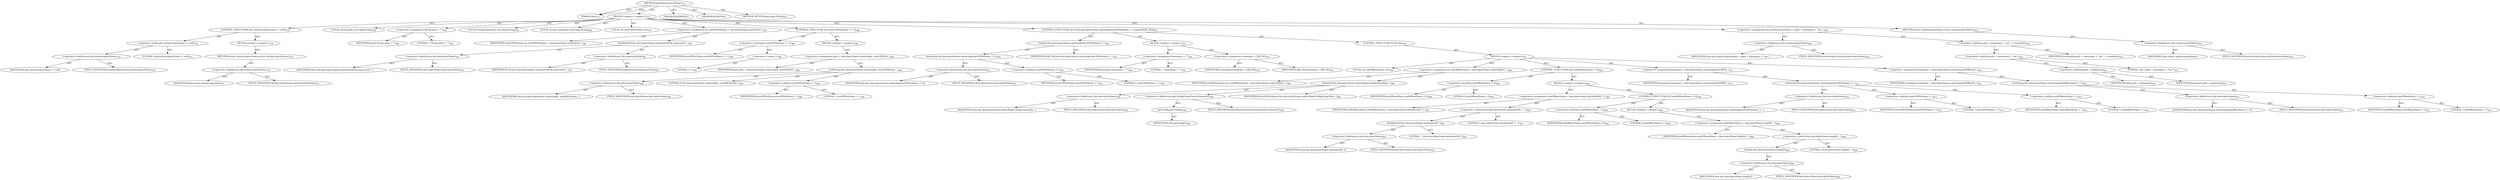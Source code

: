 digraph "getIasDescriptorName" {  
"111669149707" [label = <(METHOD,getIasDescriptorName)<SUB>375</SUB>> ]
"115964117002" [label = <(PARAM,this)<SUB>375</SUB>> ]
"25769803804" [label = <(BLOCK,&lt;empty&gt;,&lt;empty&gt;)<SUB>375</SUB>> ]
"47244640265" [label = <(CONTROL_STRUCTURE,IF,if (iasDescriptorName != null))<SUB>378</SUB>> ]
"30064771247" [label = <(&lt;operator&gt;.notEquals,iasDescriptorName != null)<SUB>378</SUB>> ]
"30064771248" [label = <(&lt;operator&gt;.fieldAccess,this.iasDescriptorName)<SUB>378</SUB>> ]
"68719476880" [label = <(IDENTIFIER,this,iasDescriptorName != null)> ]
"55834574878" [label = <(FIELD_IDENTIFIER,iasDescriptorName,iasDescriptorName)<SUB>378</SUB>> ]
"90194313248" [label = <(LITERAL,null,iasDescriptorName != null)<SUB>378</SUB>> ]
"25769803805" [label = <(BLOCK,&lt;empty&gt;,&lt;empty&gt;)<SUB>378</SUB>> ]
"146028888067" [label = <(RETURN,return iasDescriptorName;,return iasDescriptorName;)<SUB>379</SUB>> ]
"30064771249" [label = <(&lt;operator&gt;.fieldAccess,this.iasDescriptorName)<SUB>379</SUB>> ]
"68719476881" [label = <(IDENTIFIER,this,return iasDescriptorName;)> ]
"55834574879" [label = <(FIELD_IDENTIFIER,iasDescriptorName,iasDescriptorName)<SUB>379</SUB>> ]
"94489280537" [label = <(LOCAL,String path: java.lang.String)<SUB>382</SUB>> ]
"30064771250" [label = <(&lt;operator&gt;.assignment,String path = &quot;&quot;)<SUB>382</SUB>> ]
"68719476882" [label = <(IDENTIFIER,path,String path = &quot;&quot;)<SUB>382</SUB>> ]
"90194313249" [label = <(LITERAL,&quot;&quot;,String path = &quot;&quot;)<SUB>382</SUB>> ]
"94489280538" [label = <(LOCAL,String basename: java.lang.String)<SUB>383</SUB>> ]
"94489280539" [label = <(LOCAL,String remainder: java.lang.String)<SUB>384</SUB>> ]
"94489280540" [label = <(LOCAL,int startOfFileName: int)<SUB>387</SUB>> ]
"30064771251" [label = <(&lt;operator&gt;.assignment,int startOfFileName = descriptorName.lastIndexO...)<SUB>387</SUB>> ]
"68719476883" [label = <(IDENTIFIER,startOfFileName,int startOfFileName = descriptorName.lastIndexO...)<SUB>387</SUB>> ]
"30064771252" [label = <(lastIndexOf,this.descriptorName.lastIndexOf(File.separatorC...)<SUB>387</SUB>> ]
"30064771253" [label = <(&lt;operator&gt;.fieldAccess,this.descriptorName)<SUB>387</SUB>> ]
"68719476884" [label = <(IDENTIFIER,this,this.descriptorName.lastIndexOf(File.separatorC...)> ]
"55834574880" [label = <(FIELD_IDENTIFIER,descriptorName,descriptorName)<SUB>387</SUB>> ]
"30064771254" [label = <(&lt;operator&gt;.fieldAccess,File.separatorChar)<SUB>387</SUB>> ]
"68719476885" [label = <(IDENTIFIER,File,this.descriptorName.lastIndexOf(File.separatorC...)<SUB>387</SUB>> ]
"55834574881" [label = <(FIELD_IDENTIFIER,separatorChar,separatorChar)<SUB>387</SUB>> ]
"47244640266" [label = <(CONTROL_STRUCTURE,IF,if (startOfFileName != -1))<SUB>388</SUB>> ]
"30064771255" [label = <(&lt;operator&gt;.notEquals,startOfFileName != -1)<SUB>388</SUB>> ]
"68719476886" [label = <(IDENTIFIER,startOfFileName,startOfFileName != -1)<SUB>388</SUB>> ]
"30064771256" [label = <(&lt;operator&gt;.minus,-1)<SUB>388</SUB>> ]
"90194313250" [label = <(LITERAL,1,-1)<SUB>388</SUB>> ]
"25769803806" [label = <(BLOCK,&lt;empty&gt;,&lt;empty&gt;)<SUB>388</SUB>> ]
"30064771257" [label = <(&lt;operator&gt;.assignment,path = descriptorName.substring(0, startOfFileN...)<SUB>389</SUB>> ]
"68719476887" [label = <(IDENTIFIER,path,path = descriptorName.substring(0, startOfFileN...)<SUB>389</SUB>> ]
"30064771258" [label = <(substring,this.descriptorName.substring(0, startOfFileNam...)<SUB>389</SUB>> ]
"30064771259" [label = <(&lt;operator&gt;.fieldAccess,this.descriptorName)<SUB>389</SUB>> ]
"68719476888" [label = <(IDENTIFIER,this,this.descriptorName.substring(0, startOfFileNam...)> ]
"55834574882" [label = <(FIELD_IDENTIFIER,descriptorName,descriptorName)<SUB>389</SUB>> ]
"90194313251" [label = <(LITERAL,0,this.descriptorName.substring(0, startOfFileNam...)<SUB>389</SUB>> ]
"30064771260" [label = <(&lt;operator&gt;.addition,startOfFileName + 1)<SUB>389</SUB>> ]
"68719476889" [label = <(IDENTIFIER,startOfFileName,startOfFileName + 1)<SUB>389</SUB>> ]
"90194313252" [label = <(LITERAL,1,startOfFileName + 1)<SUB>389</SUB>> ]
"47244640267" [label = <(CONTROL_STRUCTURE,IF,if (this.descriptorName.substring(startOfFileName + 1).equals(EJB_DD)))<SUB>393</SUB>> ]
"30064771261" [label = <(equals,this.descriptorName.substring(startOfFileName +...)<SUB>393</SUB>> ]
"30064771262" [label = <(substring,this.descriptorName.substring(startOfFileName + 1))<SUB>393</SUB>> ]
"30064771263" [label = <(&lt;operator&gt;.fieldAccess,this.descriptorName)<SUB>393</SUB>> ]
"68719476890" [label = <(IDENTIFIER,this,this.descriptorName.substring(startOfFileName + 1))> ]
"55834574883" [label = <(FIELD_IDENTIFIER,descriptorName,descriptorName)<SUB>393</SUB>> ]
"30064771264" [label = <(&lt;operator&gt;.addition,startOfFileName + 1)<SUB>393</SUB>> ]
"68719476891" [label = <(IDENTIFIER,startOfFileName,startOfFileName + 1)<SUB>393</SUB>> ]
"90194313253" [label = <(LITERAL,1,startOfFileName + 1)<SUB>393</SUB>> ]
"68719476892" [label = <(IDENTIFIER,EJB_DD,this.descriptorName.substring(startOfFileName +...)<SUB>393</SUB>> ]
"25769803807" [label = <(BLOCK,&lt;empty&gt;,&lt;empty&gt;)<SUB>393</SUB>> ]
"30064771265" [label = <(&lt;operator&gt;.assignment,basename = &quot;&quot;)<SUB>394</SUB>> ]
"68719476893" [label = <(IDENTIFIER,basename,basename = &quot;&quot;)<SUB>394</SUB>> ]
"90194313254" [label = <(LITERAL,&quot;&quot;,basename = &quot;&quot;)<SUB>394</SUB>> ]
"30064771266" [label = <(&lt;operator&gt;.assignment,remainder = EJB_DD)<SUB>395</SUB>> ]
"68719476894" [label = <(IDENTIFIER,remainder,remainder = EJB_DD)<SUB>395</SUB>> ]
"68719476895" [label = <(IDENTIFIER,EJB_DD,remainder = EJB_DD)<SUB>395</SUB>> ]
"47244640268" [label = <(CONTROL_STRUCTURE,ELSE,else)<SUB>397</SUB>> ]
"25769803808" [label = <(BLOCK,&lt;empty&gt;,&lt;empty&gt;)<SUB>397</SUB>> ]
"94489280541" [label = <(LOCAL,int endOfBaseName: int)<SUB>398</SUB>> ]
"30064771267" [label = <(&lt;operator&gt;.assignment,int endOfBaseName = descriptorName.indexOf(getC...)<SUB>398</SUB>> ]
"68719476896" [label = <(IDENTIFIER,endOfBaseName,int endOfBaseName = descriptorName.indexOf(getC...)<SUB>398</SUB>> ]
"30064771268" [label = <(indexOf,this.descriptorName.indexOf(getConfig().baseNam...)<SUB>398</SUB>> ]
"30064771269" [label = <(&lt;operator&gt;.fieldAccess,this.descriptorName)<SUB>398</SUB>> ]
"68719476897" [label = <(IDENTIFIER,this,this.descriptorName.indexOf(getConfig().baseNam...)> ]
"55834574884" [label = <(FIELD_IDENTIFIER,descriptorName,descriptorName)<SUB>398</SUB>> ]
"30064771270" [label = <(&lt;operator&gt;.fieldAccess,getConfig().baseNameTerminator)<SUB>399</SUB>> ]
"30064771271" [label = <(getConfig,getConfig())<SUB>399</SUB>> ]
"68719476763" [label = <(IDENTIFIER,this,getConfig())<SUB>399</SUB>> ]
"55834574885" [label = <(FIELD_IDENTIFIER,baseNameTerminator,baseNameTerminator)<SUB>399</SUB>> ]
"68719476898" [label = <(IDENTIFIER,startOfFileName,this.descriptorName.indexOf(getConfig().baseNam...)<SUB>400</SUB>> ]
"47244640269" [label = <(CONTROL_STRUCTURE,IF,if (endOfBaseName &lt; 0))<SUB>406</SUB>> ]
"30064771272" [label = <(&lt;operator&gt;.lessThan,endOfBaseName &lt; 0)<SUB>406</SUB>> ]
"68719476899" [label = <(IDENTIFIER,endOfBaseName,endOfBaseName &lt; 0)<SUB>406</SUB>> ]
"90194313255" [label = <(LITERAL,0,endOfBaseName &lt; 0)<SUB>406</SUB>> ]
"25769803809" [label = <(BLOCK,&lt;empty&gt;,&lt;empty&gt;)<SUB>406</SUB>> ]
"30064771273" [label = <(&lt;operator&gt;.assignment,endOfBaseName = descriptorName.lastIndexOf('.')...)<SUB>407</SUB>> ]
"68719476900" [label = <(IDENTIFIER,endOfBaseName,endOfBaseName = descriptorName.lastIndexOf('.')...)<SUB>407</SUB>> ]
"30064771274" [label = <(&lt;operator&gt;.subtraction,descriptorName.lastIndexOf('.') - 1)<SUB>407</SUB>> ]
"30064771275" [label = <(lastIndexOf,this.descriptorName.lastIndexOf('.'))<SUB>407</SUB>> ]
"30064771276" [label = <(&lt;operator&gt;.fieldAccess,this.descriptorName)<SUB>407</SUB>> ]
"68719476901" [label = <(IDENTIFIER,this,this.descriptorName.lastIndexOf('.'))> ]
"55834574886" [label = <(FIELD_IDENTIFIER,descriptorName,descriptorName)<SUB>407</SUB>> ]
"90194313256" [label = <(LITERAL,'.',this.descriptorName.lastIndexOf('.'))<SUB>407</SUB>> ]
"90194313257" [label = <(LITERAL,1,descriptorName.lastIndexOf('.') - 1)<SUB>407</SUB>> ]
"47244640270" [label = <(CONTROL_STRUCTURE,IF,if (endOfBaseName &lt; 0))<SUB>408</SUB>> ]
"30064771277" [label = <(&lt;operator&gt;.lessThan,endOfBaseName &lt; 0)<SUB>408</SUB>> ]
"68719476902" [label = <(IDENTIFIER,endOfBaseName,endOfBaseName &lt; 0)<SUB>408</SUB>> ]
"90194313258" [label = <(LITERAL,0,endOfBaseName &lt; 0)<SUB>408</SUB>> ]
"25769803810" [label = <(BLOCK,&lt;empty&gt;,&lt;empty&gt;)<SUB>408</SUB>> ]
"30064771278" [label = <(&lt;operator&gt;.assignment,endOfBaseName = descriptorName.length() - 1)<SUB>409</SUB>> ]
"68719476903" [label = <(IDENTIFIER,endOfBaseName,endOfBaseName = descriptorName.length() - 1)<SUB>409</SUB>> ]
"30064771279" [label = <(&lt;operator&gt;.subtraction,descriptorName.length() - 1)<SUB>409</SUB>> ]
"30064771280" [label = <(length,this.descriptorName.length())<SUB>409</SUB>> ]
"30064771281" [label = <(&lt;operator&gt;.fieldAccess,this.descriptorName)<SUB>409</SUB>> ]
"68719476904" [label = <(IDENTIFIER,this,this.descriptorName.length())> ]
"55834574887" [label = <(FIELD_IDENTIFIER,descriptorName,descriptorName)<SUB>409</SUB>> ]
"90194313259" [label = <(LITERAL,1,descriptorName.length() - 1)<SUB>409</SUB>> ]
"30064771282" [label = <(&lt;operator&gt;.assignment,basename = descriptorName.substring(startOfFile...)<SUB>413</SUB>> ]
"68719476905" [label = <(IDENTIFIER,basename,basename = descriptorName.substring(startOfFile...)<SUB>413</SUB>> ]
"30064771283" [label = <(substring,this.descriptorName.substring(startOfFileName +...)<SUB>413</SUB>> ]
"30064771284" [label = <(&lt;operator&gt;.fieldAccess,this.descriptorName)<SUB>413</SUB>> ]
"68719476906" [label = <(IDENTIFIER,this,this.descriptorName.substring(startOfFileName +...)> ]
"55834574888" [label = <(FIELD_IDENTIFIER,descriptorName,descriptorName)<SUB>413</SUB>> ]
"30064771285" [label = <(&lt;operator&gt;.addition,startOfFileName + 1)<SUB>413</SUB>> ]
"68719476907" [label = <(IDENTIFIER,startOfFileName,startOfFileName + 1)<SUB>413</SUB>> ]
"90194313260" [label = <(LITERAL,1,startOfFileName + 1)<SUB>413</SUB>> ]
"30064771286" [label = <(&lt;operator&gt;.addition,endOfBaseName + 1)<SUB>414</SUB>> ]
"68719476908" [label = <(IDENTIFIER,endOfBaseName,endOfBaseName + 1)<SUB>414</SUB>> ]
"90194313261" [label = <(LITERAL,1,endOfBaseName + 1)<SUB>414</SUB>> ]
"30064771287" [label = <(&lt;operator&gt;.assignment,remainder = descriptorName.substring(endOfBaseN...)<SUB>415</SUB>> ]
"68719476909" [label = <(IDENTIFIER,remainder,remainder = descriptorName.substring(endOfBaseN...)<SUB>415</SUB>> ]
"30064771288" [label = <(substring,this.descriptorName.substring(endOfBaseName + 1))<SUB>415</SUB>> ]
"30064771289" [label = <(&lt;operator&gt;.fieldAccess,this.descriptorName)<SUB>415</SUB>> ]
"68719476910" [label = <(IDENTIFIER,this,this.descriptorName.substring(endOfBaseName + 1))> ]
"55834574889" [label = <(FIELD_IDENTIFIER,descriptorName,descriptorName)<SUB>415</SUB>> ]
"30064771290" [label = <(&lt;operator&gt;.addition,endOfBaseName + 1)<SUB>415</SUB>> ]
"68719476911" [label = <(IDENTIFIER,endOfBaseName,endOfBaseName + 1)<SUB>415</SUB>> ]
"90194313262" [label = <(LITERAL,1,endOfBaseName + 1)<SUB>415</SUB>> ]
"30064771291" [label = <(&lt;operator&gt;.assignment,this.iasDescriptorName = path + basename + &quot;ias...)<SUB>418</SUB>> ]
"30064771292" [label = <(&lt;operator&gt;.fieldAccess,this.iasDescriptorName)<SUB>418</SUB>> ]
"68719476912" [label = <(IDENTIFIER,this,this.iasDescriptorName = path + basename + &quot;ias...)> ]
"55834574890" [label = <(FIELD_IDENTIFIER,iasDescriptorName,iasDescriptorName)<SUB>418</SUB>> ]
"30064771293" [label = <(&lt;operator&gt;.addition,path + basename + &quot;ias-&quot; + remainder)<SUB>418</SUB>> ]
"30064771294" [label = <(&lt;operator&gt;.addition,path + basename + &quot;ias-&quot;)<SUB>418</SUB>> ]
"30064771295" [label = <(&lt;operator&gt;.addition,path + basename)<SUB>418</SUB>> ]
"68719476913" [label = <(IDENTIFIER,path,path + basename)<SUB>418</SUB>> ]
"68719476914" [label = <(IDENTIFIER,basename,path + basename)<SUB>418</SUB>> ]
"90194313263" [label = <(LITERAL,&quot;ias-&quot;,path + basename + &quot;ias-&quot;)<SUB>418</SUB>> ]
"68719476915" [label = <(IDENTIFIER,remainder,path + basename + &quot;ias-&quot; + remainder)<SUB>418</SUB>> ]
"146028888068" [label = <(RETURN,return iasDescriptorName;,return iasDescriptorName;)<SUB>419</SUB>> ]
"30064771296" [label = <(&lt;operator&gt;.fieldAccess,this.iasDescriptorName)<SUB>419</SUB>> ]
"68719476916" [label = <(IDENTIFIER,this,return iasDescriptorName;)> ]
"55834574891" [label = <(FIELD_IDENTIFIER,iasDescriptorName,iasDescriptorName)<SUB>419</SUB>> ]
"133143986206" [label = <(MODIFIER,PRIVATE)> ]
"133143986207" [label = <(MODIFIER,VIRTUAL)> ]
"128849018891" [label = <(METHOD_RETURN,java.lang.String)<SUB>375</SUB>> ]
  "111669149707" -> "115964117002"  [ label = "AST: "] 
  "111669149707" -> "25769803804"  [ label = "AST: "] 
  "111669149707" -> "133143986206"  [ label = "AST: "] 
  "111669149707" -> "133143986207"  [ label = "AST: "] 
  "111669149707" -> "128849018891"  [ label = "AST: "] 
  "25769803804" -> "47244640265"  [ label = "AST: "] 
  "25769803804" -> "94489280537"  [ label = "AST: "] 
  "25769803804" -> "30064771250"  [ label = "AST: "] 
  "25769803804" -> "94489280538"  [ label = "AST: "] 
  "25769803804" -> "94489280539"  [ label = "AST: "] 
  "25769803804" -> "94489280540"  [ label = "AST: "] 
  "25769803804" -> "30064771251"  [ label = "AST: "] 
  "25769803804" -> "47244640266"  [ label = "AST: "] 
  "25769803804" -> "47244640267"  [ label = "AST: "] 
  "25769803804" -> "30064771291"  [ label = "AST: "] 
  "25769803804" -> "146028888068"  [ label = "AST: "] 
  "47244640265" -> "30064771247"  [ label = "AST: "] 
  "47244640265" -> "25769803805"  [ label = "AST: "] 
  "30064771247" -> "30064771248"  [ label = "AST: "] 
  "30064771247" -> "90194313248"  [ label = "AST: "] 
  "30064771248" -> "68719476880"  [ label = "AST: "] 
  "30064771248" -> "55834574878"  [ label = "AST: "] 
  "25769803805" -> "146028888067"  [ label = "AST: "] 
  "146028888067" -> "30064771249"  [ label = "AST: "] 
  "30064771249" -> "68719476881"  [ label = "AST: "] 
  "30064771249" -> "55834574879"  [ label = "AST: "] 
  "30064771250" -> "68719476882"  [ label = "AST: "] 
  "30064771250" -> "90194313249"  [ label = "AST: "] 
  "30064771251" -> "68719476883"  [ label = "AST: "] 
  "30064771251" -> "30064771252"  [ label = "AST: "] 
  "30064771252" -> "30064771253"  [ label = "AST: "] 
  "30064771252" -> "30064771254"  [ label = "AST: "] 
  "30064771253" -> "68719476884"  [ label = "AST: "] 
  "30064771253" -> "55834574880"  [ label = "AST: "] 
  "30064771254" -> "68719476885"  [ label = "AST: "] 
  "30064771254" -> "55834574881"  [ label = "AST: "] 
  "47244640266" -> "30064771255"  [ label = "AST: "] 
  "47244640266" -> "25769803806"  [ label = "AST: "] 
  "30064771255" -> "68719476886"  [ label = "AST: "] 
  "30064771255" -> "30064771256"  [ label = "AST: "] 
  "30064771256" -> "90194313250"  [ label = "AST: "] 
  "25769803806" -> "30064771257"  [ label = "AST: "] 
  "30064771257" -> "68719476887"  [ label = "AST: "] 
  "30064771257" -> "30064771258"  [ label = "AST: "] 
  "30064771258" -> "30064771259"  [ label = "AST: "] 
  "30064771258" -> "90194313251"  [ label = "AST: "] 
  "30064771258" -> "30064771260"  [ label = "AST: "] 
  "30064771259" -> "68719476888"  [ label = "AST: "] 
  "30064771259" -> "55834574882"  [ label = "AST: "] 
  "30064771260" -> "68719476889"  [ label = "AST: "] 
  "30064771260" -> "90194313252"  [ label = "AST: "] 
  "47244640267" -> "30064771261"  [ label = "AST: "] 
  "47244640267" -> "25769803807"  [ label = "AST: "] 
  "47244640267" -> "47244640268"  [ label = "AST: "] 
  "30064771261" -> "30064771262"  [ label = "AST: "] 
  "30064771261" -> "68719476892"  [ label = "AST: "] 
  "30064771262" -> "30064771263"  [ label = "AST: "] 
  "30064771262" -> "30064771264"  [ label = "AST: "] 
  "30064771263" -> "68719476890"  [ label = "AST: "] 
  "30064771263" -> "55834574883"  [ label = "AST: "] 
  "30064771264" -> "68719476891"  [ label = "AST: "] 
  "30064771264" -> "90194313253"  [ label = "AST: "] 
  "25769803807" -> "30064771265"  [ label = "AST: "] 
  "25769803807" -> "30064771266"  [ label = "AST: "] 
  "30064771265" -> "68719476893"  [ label = "AST: "] 
  "30064771265" -> "90194313254"  [ label = "AST: "] 
  "30064771266" -> "68719476894"  [ label = "AST: "] 
  "30064771266" -> "68719476895"  [ label = "AST: "] 
  "47244640268" -> "25769803808"  [ label = "AST: "] 
  "25769803808" -> "94489280541"  [ label = "AST: "] 
  "25769803808" -> "30064771267"  [ label = "AST: "] 
  "25769803808" -> "47244640269"  [ label = "AST: "] 
  "25769803808" -> "30064771282"  [ label = "AST: "] 
  "25769803808" -> "30064771287"  [ label = "AST: "] 
  "30064771267" -> "68719476896"  [ label = "AST: "] 
  "30064771267" -> "30064771268"  [ label = "AST: "] 
  "30064771268" -> "30064771269"  [ label = "AST: "] 
  "30064771268" -> "30064771270"  [ label = "AST: "] 
  "30064771268" -> "68719476898"  [ label = "AST: "] 
  "30064771269" -> "68719476897"  [ label = "AST: "] 
  "30064771269" -> "55834574884"  [ label = "AST: "] 
  "30064771270" -> "30064771271"  [ label = "AST: "] 
  "30064771270" -> "55834574885"  [ label = "AST: "] 
  "30064771271" -> "68719476763"  [ label = "AST: "] 
  "47244640269" -> "30064771272"  [ label = "AST: "] 
  "47244640269" -> "25769803809"  [ label = "AST: "] 
  "30064771272" -> "68719476899"  [ label = "AST: "] 
  "30064771272" -> "90194313255"  [ label = "AST: "] 
  "25769803809" -> "30064771273"  [ label = "AST: "] 
  "25769803809" -> "47244640270"  [ label = "AST: "] 
  "30064771273" -> "68719476900"  [ label = "AST: "] 
  "30064771273" -> "30064771274"  [ label = "AST: "] 
  "30064771274" -> "30064771275"  [ label = "AST: "] 
  "30064771274" -> "90194313257"  [ label = "AST: "] 
  "30064771275" -> "30064771276"  [ label = "AST: "] 
  "30064771275" -> "90194313256"  [ label = "AST: "] 
  "30064771276" -> "68719476901"  [ label = "AST: "] 
  "30064771276" -> "55834574886"  [ label = "AST: "] 
  "47244640270" -> "30064771277"  [ label = "AST: "] 
  "47244640270" -> "25769803810"  [ label = "AST: "] 
  "30064771277" -> "68719476902"  [ label = "AST: "] 
  "30064771277" -> "90194313258"  [ label = "AST: "] 
  "25769803810" -> "30064771278"  [ label = "AST: "] 
  "30064771278" -> "68719476903"  [ label = "AST: "] 
  "30064771278" -> "30064771279"  [ label = "AST: "] 
  "30064771279" -> "30064771280"  [ label = "AST: "] 
  "30064771279" -> "90194313259"  [ label = "AST: "] 
  "30064771280" -> "30064771281"  [ label = "AST: "] 
  "30064771281" -> "68719476904"  [ label = "AST: "] 
  "30064771281" -> "55834574887"  [ label = "AST: "] 
  "30064771282" -> "68719476905"  [ label = "AST: "] 
  "30064771282" -> "30064771283"  [ label = "AST: "] 
  "30064771283" -> "30064771284"  [ label = "AST: "] 
  "30064771283" -> "30064771285"  [ label = "AST: "] 
  "30064771283" -> "30064771286"  [ label = "AST: "] 
  "30064771284" -> "68719476906"  [ label = "AST: "] 
  "30064771284" -> "55834574888"  [ label = "AST: "] 
  "30064771285" -> "68719476907"  [ label = "AST: "] 
  "30064771285" -> "90194313260"  [ label = "AST: "] 
  "30064771286" -> "68719476908"  [ label = "AST: "] 
  "30064771286" -> "90194313261"  [ label = "AST: "] 
  "30064771287" -> "68719476909"  [ label = "AST: "] 
  "30064771287" -> "30064771288"  [ label = "AST: "] 
  "30064771288" -> "30064771289"  [ label = "AST: "] 
  "30064771288" -> "30064771290"  [ label = "AST: "] 
  "30064771289" -> "68719476910"  [ label = "AST: "] 
  "30064771289" -> "55834574889"  [ label = "AST: "] 
  "30064771290" -> "68719476911"  [ label = "AST: "] 
  "30064771290" -> "90194313262"  [ label = "AST: "] 
  "30064771291" -> "30064771292"  [ label = "AST: "] 
  "30064771291" -> "30064771293"  [ label = "AST: "] 
  "30064771292" -> "68719476912"  [ label = "AST: "] 
  "30064771292" -> "55834574890"  [ label = "AST: "] 
  "30064771293" -> "30064771294"  [ label = "AST: "] 
  "30064771293" -> "68719476915"  [ label = "AST: "] 
  "30064771294" -> "30064771295"  [ label = "AST: "] 
  "30064771294" -> "90194313263"  [ label = "AST: "] 
  "30064771295" -> "68719476913"  [ label = "AST: "] 
  "30064771295" -> "68719476914"  [ label = "AST: "] 
  "146028888068" -> "30064771296"  [ label = "AST: "] 
  "30064771296" -> "68719476916"  [ label = "AST: "] 
  "30064771296" -> "55834574891"  [ label = "AST: "] 
  "111669149707" -> "115964117002"  [ label = "DDG: "] 
}

